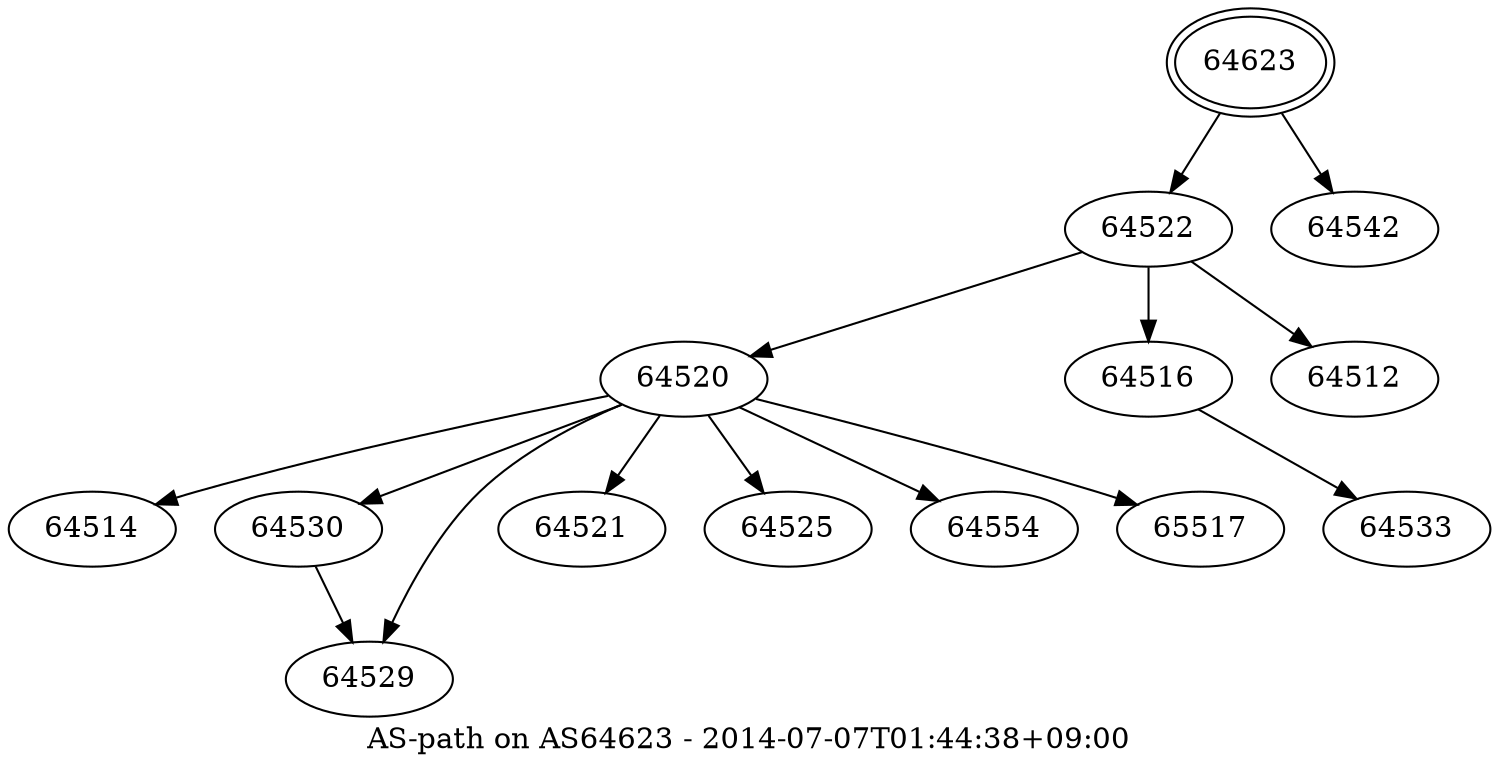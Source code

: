 digraph aspath {
	graph [bb="0,0,599,355",
		center="",
		label="AS-path on AS64623 - 2014-07-07T01:44:38+09:00",
		lheight=0.21,
		lp="299.5,11.5",
		lwidth=4.00
	];
	node [label="\N"];
	64623	 [height=0.61111,
		label=64623,
		peripheries=2,
		pos="524,333",
		width=1.0069];
	64522	 [height=0.5,
		label=64522,
		pos="483,257",
		width=0.89579];
	64623 -> 64522	 [pos="e,492.25,274.7 512.8,311.78 507.96,303.05 502.25,292.74 497.12,283.49"];
	64542	 [height=0.5,
		label=64542,
		pos="566,257",
		width=0.89579];
	64623 -> 64542	 [pos="e,556.52,274.7 535.48,311.78 540.43,303.05 546.28,292.74 551.53,283.49"];
	64520	 [height=0.5,
		label=64520,
		pos="276,185",
		width=0.89579];
	64522 -> 64520	 [pos="e,303.07,195.15 455.94,246.85 419.29,234.46 353.75,212.29 312.69,198.41"];
	64516	 [height=0.5,
		label=64516,
		pos="483,185",
		width=0.89579];
	64522 -> 64516	 [pos="e,483,203.1 483,238.7 483,230.98 483,221.71 483,213.11"];
	64512	 [height=0.5,
		label=64512,
		pos="566,185",
		width=0.89579];
	64522 -> 64512	 [pos="e,548.82,200.49 500.2,241.5 511.99,231.55 527.84,218.19 541.02,207.07"];
	64514	 [height=0.5,
		label=64514,
		pos="32,113",
		width=0.89579];
	64520 -> 64514	 [pos="e,56.678,124.6 246.55,177.52 206.91,168.52 134.39,151.05 74,131 71.429,130.15 68.79,129.21 66.147,128.24"];
	64530	 [height=0.5,
		label=64530,
		pos="115,113",
		width=0.89579];
	64520 -> 64530	 [pos="e,139.57,124.68 251.2,173.22 223.82,161.31 179.58,142.08 148.98,128.77"];
	64529	 [height=0.5,
		label=64529,
		pos="145,41",
		width=0.89579];
	64520 -> 64529	 [pos="e,151.37,58.978 252.2,172.7 234.51,163.4 210.64,148.86 194,131 176.9,112.65 163.68,87.221 155.3,68.243"];
	64521	 [height=0.5,
		label=64521,
		pos="235,113",
		width=0.89579];
	64520 -> 64521	 [pos="e,244.74,130.63 266.49,167.76 261.54,159.32 255.38,148.8 249.83,139.31"];
	64525	 [height=0.5,
		label=64525,
		pos="318,113",
		width=0.89579];
	64520 -> 64525	 [pos="e,308.02,130.63 285.74,167.76 290.81,159.32 297.12,148.8 302.81,139.31"];
	64554	 [height=0.5,
		label=64554,
		pos="401,113",
		width=0.89579];
	64520 -> 64554	 [pos="e,378.74,126.47 298.06,171.65 318.02,160.47 347.62,143.89 369.96,131.38"];
	65517	 [height=0.5,
		label=65517,
		pos="484,113",
		width=0.89579];
	64520 -> 65517	 [pos="e,458.8,124.56 303.83,175.82 336.97,165.91 393.92,148.38 442,131 444.4,130.13 446.86,129.22 449.33,128.27"];
	64530 -> 64529	 [pos="e,137.73,58.956 122.11,95.411 125.57,87.335 129.82,77.431 133.71,68.355"];
	64533	 [height=0.5,
		label=64533,
		pos="567,113",
		width=0.89579];
	64516 -> 64533	 [pos="e,549.62,128.49 500.4,169.5 512.34,159.55 528.38,146.19 541.72,135.07"];
}
